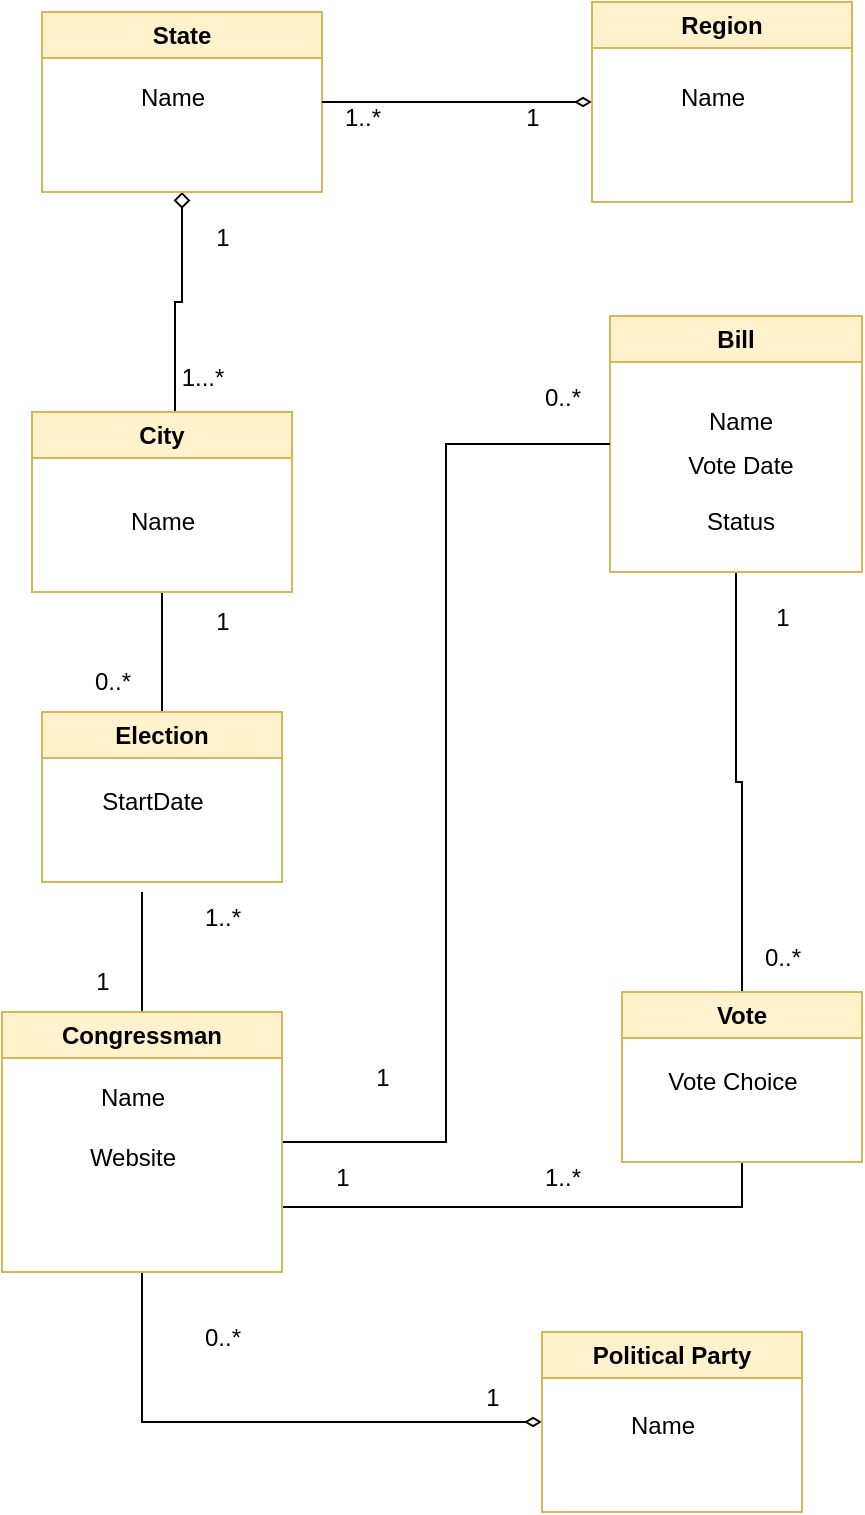 <mxfile version="21.1.8" type="github">
  <diagram id="C5RBs43oDa-KdzZeNtuy" name="Page-1">
    <mxGraphModel dx="712" dy="764" grid="1" gridSize="10" guides="1" tooltips="1" connect="1" arrows="1" fold="1" page="1" pageScale="1" pageWidth="827" pageHeight="1169" math="0" shadow="0">
      <root>
        <mxCell id="WIyWlLk6GJQsqaUBKTNV-0" />
        <mxCell id="WIyWlLk6GJQsqaUBKTNV-1" parent="WIyWlLk6GJQsqaUBKTNV-0" />
        <mxCell id="5be6WnkokCuqDbM2Qebd-19" style="edgeStyle=orthogonalEdgeStyle;rounded=0;orthogonalLoop=1;jettySize=auto;html=1;entryX=0.55;entryY=0;entryDx=0;entryDy=0;entryPerimeter=0;endArrow=none;endFill=0;startArrow=diamond;startFill=0;exitX=0.5;exitY=1;exitDx=0;exitDy=0;" parent="WIyWlLk6GJQsqaUBKTNV-1" source="5be6WnkokCuqDbM2Qebd-0" target="5be6WnkokCuqDbM2Qebd-2" edge="1">
          <mxGeometry relative="1" as="geometry">
            <mxPoint x="127" y="200" as="sourcePoint" />
          </mxGeometry>
        </mxCell>
        <mxCell id="5be6WnkokCuqDbM2Qebd-0" value="State" style="swimlane;whiteSpace=wrap;html=1;fillColor=#fff2cc;strokeColor=#d6b656;" parent="WIyWlLk6GJQsqaUBKTNV-1" vertex="1">
          <mxGeometry x="60" y="70" width="140" height="90" as="geometry" />
        </mxCell>
        <mxCell id="5be6WnkokCuqDbM2Qebd-6" value="Name" style="text;html=1;align=center;verticalAlign=middle;resizable=0;points=[];autosize=1;strokeColor=none;fillColor=none;" parent="5be6WnkokCuqDbM2Qebd-0" vertex="1">
          <mxGeometry x="35" y="28" width="60" height="30" as="geometry" />
        </mxCell>
        <mxCell id="5be6WnkokCuqDbM2Qebd-16" style="edgeStyle=orthogonalEdgeStyle;rounded=0;orthogonalLoop=1;jettySize=auto;html=1;exitX=0;exitY=0.5;exitDx=0;exitDy=0;entryX=1;entryY=0.5;entryDx=0;entryDy=0;endArrow=none;endFill=0;startArrow=diamondThin;startFill=0;" parent="WIyWlLk6GJQsqaUBKTNV-1" source="5be6WnkokCuqDbM2Qebd-1" target="5be6WnkokCuqDbM2Qebd-0" edge="1">
          <mxGeometry relative="1" as="geometry" />
        </mxCell>
        <mxCell id="5be6WnkokCuqDbM2Qebd-1" value="Region" style="swimlane;whiteSpace=wrap;html=1;fillColor=#fff2cc;strokeColor=#d6b656;" parent="WIyWlLk6GJQsqaUBKTNV-1" vertex="1">
          <mxGeometry x="335" y="65" width="130" height="100" as="geometry" />
        </mxCell>
        <mxCell id="5be6WnkokCuqDbM2Qebd-7" value="Name" style="text;html=1;align=center;verticalAlign=middle;resizable=0;points=[];autosize=1;strokeColor=none;fillColor=none;" parent="5be6WnkokCuqDbM2Qebd-1" vertex="1">
          <mxGeometry x="30" y="33" width="60" height="30" as="geometry" />
        </mxCell>
        <mxCell id="5be6WnkokCuqDbM2Qebd-26" style="edgeStyle=orthogonalEdgeStyle;rounded=0;orthogonalLoop=1;jettySize=auto;html=1;exitX=0.5;exitY=1;exitDx=0;exitDy=0;entryX=0.5;entryY=0;entryDx=0;entryDy=0;endArrow=none;endFill=0;" parent="WIyWlLk6GJQsqaUBKTNV-1" source="5be6WnkokCuqDbM2Qebd-2" target="5be6WnkokCuqDbM2Qebd-24" edge="1">
          <mxGeometry relative="1" as="geometry" />
        </mxCell>
        <mxCell id="5be6WnkokCuqDbM2Qebd-2" value="City" style="swimlane;whiteSpace=wrap;html=1;fillColor=#fff2cc;strokeColor=#d6b656;startSize=23;" parent="WIyWlLk6GJQsqaUBKTNV-1" vertex="1">
          <mxGeometry x="55" y="270" width="130" height="90" as="geometry" />
        </mxCell>
        <mxCell id="5be6WnkokCuqDbM2Qebd-8" value="Name" style="text;html=1;align=center;verticalAlign=middle;resizable=0;points=[];autosize=1;strokeColor=none;fillColor=none;" parent="5be6WnkokCuqDbM2Qebd-2" vertex="1">
          <mxGeometry x="35" y="40" width="60" height="30" as="geometry" />
        </mxCell>
        <mxCell id="5be6WnkokCuqDbM2Qebd-44" style="edgeStyle=orthogonalEdgeStyle;rounded=0;orthogonalLoop=1;jettySize=auto;html=1;exitX=0.5;exitY=1;exitDx=0;exitDy=0;entryX=0.5;entryY=0;entryDx=0;entryDy=0;endArrow=none;endFill=0;" parent="WIyWlLk6GJQsqaUBKTNV-1" source="5be6WnkokCuqDbM2Qebd-4" target="5be6WnkokCuqDbM2Qebd-39" edge="1">
          <mxGeometry relative="1" as="geometry" />
        </mxCell>
        <mxCell id="5be6WnkokCuqDbM2Qebd-4" value="Bill" style="swimlane;whiteSpace=wrap;html=1;fillColor=#fff2cc;strokeColor=#d6b656;startSize=23;" parent="WIyWlLk6GJQsqaUBKTNV-1" vertex="1">
          <mxGeometry x="344" y="222" width="126" height="128" as="geometry" />
        </mxCell>
        <mxCell id="5be6WnkokCuqDbM2Qebd-10" value="Name" style="text;html=1;align=center;verticalAlign=middle;resizable=0;points=[];autosize=1;strokeColor=none;fillColor=none;" parent="5be6WnkokCuqDbM2Qebd-4" vertex="1">
          <mxGeometry x="35" y="38" width="60" height="30" as="geometry" />
        </mxCell>
        <mxCell id="5be6WnkokCuqDbM2Qebd-11" value="Vote Date" style="text;html=1;align=center;verticalAlign=middle;resizable=0;points=[];autosize=1;strokeColor=none;fillColor=none;" parent="5be6WnkokCuqDbM2Qebd-4" vertex="1">
          <mxGeometry x="25" y="60" width="80" height="30" as="geometry" />
        </mxCell>
        <mxCell id="5be6WnkokCuqDbM2Qebd-12" value="Status" style="text;html=1;align=center;verticalAlign=middle;resizable=0;points=[];autosize=1;strokeColor=none;fillColor=none;" parent="5be6WnkokCuqDbM2Qebd-4" vertex="1">
          <mxGeometry x="35" y="88" width="60" height="30" as="geometry" />
        </mxCell>
        <mxCell id="5be6WnkokCuqDbM2Qebd-33" style="edgeStyle=orthogonalEdgeStyle;rounded=0;orthogonalLoop=1;jettySize=auto;html=1;exitX=0;exitY=0.5;exitDx=0;exitDy=0;entryX=0.5;entryY=1;entryDx=0;entryDy=0;endArrow=none;endFill=0;startArrow=diamondThin;startFill=0;" parent="WIyWlLk6GJQsqaUBKTNV-1" source="5be6WnkokCuqDbM2Qebd-5" target="5be6WnkokCuqDbM2Qebd-3" edge="1">
          <mxGeometry relative="1" as="geometry" />
        </mxCell>
        <mxCell id="5be6WnkokCuqDbM2Qebd-5" value="Political Party" style="swimlane;whiteSpace=wrap;html=1;fillColor=#fff2cc;strokeColor=#d6b656;startSize=23;" parent="WIyWlLk6GJQsqaUBKTNV-1" vertex="1">
          <mxGeometry x="310" y="730" width="130" height="90" as="geometry" />
        </mxCell>
        <mxCell id="5be6WnkokCuqDbM2Qebd-13" value="Name" style="text;html=1;align=center;verticalAlign=middle;resizable=0;points=[];autosize=1;strokeColor=none;fillColor=none;" parent="5be6WnkokCuqDbM2Qebd-5" vertex="1">
          <mxGeometry x="30" y="32" width="60" height="30" as="geometry" />
        </mxCell>
        <mxCell id="5be6WnkokCuqDbM2Qebd-17" value="1..*" style="text;html=1;align=center;verticalAlign=middle;resizable=0;points=[];autosize=1;strokeColor=none;fillColor=none;" parent="WIyWlLk6GJQsqaUBKTNV-1" vertex="1">
          <mxGeometry x="200" y="108" width="40" height="30" as="geometry" />
        </mxCell>
        <mxCell id="5be6WnkokCuqDbM2Qebd-18" value="1" style="text;html=1;align=center;verticalAlign=middle;resizable=0;points=[];autosize=1;strokeColor=none;fillColor=none;" parent="WIyWlLk6GJQsqaUBKTNV-1" vertex="1">
          <mxGeometry x="290" y="108" width="30" height="30" as="geometry" />
        </mxCell>
        <mxCell id="5be6WnkokCuqDbM2Qebd-21" value="1" style="text;html=1;align=center;verticalAlign=middle;resizable=0;points=[];autosize=1;strokeColor=none;fillColor=none;" parent="WIyWlLk6GJQsqaUBKTNV-1" vertex="1">
          <mxGeometry x="135" y="168" width="30" height="30" as="geometry" />
        </mxCell>
        <mxCell id="5be6WnkokCuqDbM2Qebd-22" value="1...*" style="text;html=1;align=center;verticalAlign=middle;resizable=0;points=[];autosize=1;strokeColor=none;fillColor=none;" parent="WIyWlLk6GJQsqaUBKTNV-1" vertex="1">
          <mxGeometry x="120" y="238" width="40" height="30" as="geometry" />
        </mxCell>
        <mxCell id="5be6WnkokCuqDbM2Qebd-24" value="Election" style="swimlane;whiteSpace=wrap;html=1;fillColor=#fff2cc;strokeColor=#d6b656;" parent="WIyWlLk6GJQsqaUBKTNV-1" vertex="1">
          <mxGeometry x="60" y="420" width="120" height="85" as="geometry" />
        </mxCell>
        <mxCell id="5be6WnkokCuqDbM2Qebd-25" value="StartDate" style="text;html=1;align=center;verticalAlign=middle;resizable=0;points=[];autosize=1;strokeColor=none;fillColor=none;" parent="5be6WnkokCuqDbM2Qebd-24" vertex="1">
          <mxGeometry x="20" y="30" width="70" height="30" as="geometry" />
        </mxCell>
        <mxCell id="5be6WnkokCuqDbM2Qebd-27" style="edgeStyle=orthogonalEdgeStyle;rounded=0;orthogonalLoop=1;jettySize=auto;html=1;exitX=0.5;exitY=0;exitDx=0;exitDy=0;endArrow=none;endFill=0;startArrow=none;startFill=0;" parent="WIyWlLk6GJQsqaUBKTNV-1" source="5be6WnkokCuqDbM2Qebd-3" edge="1">
          <mxGeometry relative="1" as="geometry">
            <mxPoint x="110" y="510" as="targetPoint" />
          </mxGeometry>
        </mxCell>
        <mxCell id="5be6WnkokCuqDbM2Qebd-41" style="edgeStyle=orthogonalEdgeStyle;rounded=0;orthogonalLoop=1;jettySize=auto;html=1;exitX=1;exitY=0.5;exitDx=0;exitDy=0;entryX=0;entryY=0.5;entryDx=0;entryDy=0;endArrow=none;endFill=0;" parent="WIyWlLk6GJQsqaUBKTNV-1" source="5be6WnkokCuqDbM2Qebd-3" target="5be6WnkokCuqDbM2Qebd-4" edge="1">
          <mxGeometry relative="1" as="geometry" />
        </mxCell>
        <mxCell id="5be6WnkokCuqDbM2Qebd-47" style="edgeStyle=orthogonalEdgeStyle;rounded=0;orthogonalLoop=1;jettySize=auto;html=1;exitX=1;exitY=0.75;exitDx=0;exitDy=0;entryX=0.5;entryY=1;entryDx=0;entryDy=0;endArrow=none;endFill=0;" parent="WIyWlLk6GJQsqaUBKTNV-1" source="5be6WnkokCuqDbM2Qebd-3" target="5be6WnkokCuqDbM2Qebd-39" edge="1">
          <mxGeometry relative="1" as="geometry" />
        </mxCell>
        <mxCell id="5be6WnkokCuqDbM2Qebd-3" value="Congressman" style="swimlane;whiteSpace=wrap;html=1;fillColor=#fff2cc;strokeColor=#d6b656;startSize=23;" parent="WIyWlLk6GJQsqaUBKTNV-1" vertex="1">
          <mxGeometry x="40" y="570" width="140" height="130" as="geometry" />
        </mxCell>
        <mxCell id="5be6WnkokCuqDbM2Qebd-14" value="Website" style="text;html=1;align=center;verticalAlign=middle;resizable=0;points=[];autosize=1;strokeColor=none;fillColor=none;" parent="5be6WnkokCuqDbM2Qebd-3" vertex="1">
          <mxGeometry x="30" y="58" width="70" height="30" as="geometry" />
        </mxCell>
        <mxCell id="5be6WnkokCuqDbM2Qebd-9" value="Name" style="text;html=1;align=center;verticalAlign=middle;resizable=0;points=[];autosize=1;strokeColor=none;fillColor=none;" parent="5be6WnkokCuqDbM2Qebd-3" vertex="1">
          <mxGeometry x="35" y="28" width="60" height="30" as="geometry" />
        </mxCell>
        <mxCell id="5be6WnkokCuqDbM2Qebd-28" value="0..*" style="text;html=1;align=center;verticalAlign=middle;resizable=0;points=[];autosize=1;strokeColor=none;fillColor=none;" parent="WIyWlLk6GJQsqaUBKTNV-1" vertex="1">
          <mxGeometry x="75" y="390" width="40" height="30" as="geometry" />
        </mxCell>
        <mxCell id="5be6WnkokCuqDbM2Qebd-30" value="1" style="text;html=1;align=center;verticalAlign=middle;resizable=0;points=[];autosize=1;strokeColor=none;fillColor=none;" parent="WIyWlLk6GJQsqaUBKTNV-1" vertex="1">
          <mxGeometry x="135" y="360" width="30" height="30" as="geometry" />
        </mxCell>
        <mxCell id="5be6WnkokCuqDbM2Qebd-31" value="1..*" style="text;html=1;align=center;verticalAlign=middle;resizable=0;points=[];autosize=1;strokeColor=none;fillColor=none;" parent="WIyWlLk6GJQsqaUBKTNV-1" vertex="1">
          <mxGeometry x="130" y="508" width="40" height="30" as="geometry" />
        </mxCell>
        <mxCell id="5be6WnkokCuqDbM2Qebd-32" value="1" style="text;html=1;align=center;verticalAlign=middle;resizable=0;points=[];autosize=1;strokeColor=none;fillColor=none;" parent="WIyWlLk6GJQsqaUBKTNV-1" vertex="1">
          <mxGeometry x="75" y="540" width="30" height="30" as="geometry" />
        </mxCell>
        <mxCell id="5be6WnkokCuqDbM2Qebd-34" value="0..*" style="text;html=1;align=center;verticalAlign=middle;resizable=0;points=[];autosize=1;strokeColor=none;fillColor=none;" parent="WIyWlLk6GJQsqaUBKTNV-1" vertex="1">
          <mxGeometry x="130" y="718" width="40" height="30" as="geometry" />
        </mxCell>
        <mxCell id="5be6WnkokCuqDbM2Qebd-35" value="1" style="text;html=1;align=center;verticalAlign=middle;resizable=0;points=[];autosize=1;strokeColor=none;fillColor=none;" parent="WIyWlLk6GJQsqaUBKTNV-1" vertex="1">
          <mxGeometry x="270" y="748" width="30" height="30" as="geometry" />
        </mxCell>
        <mxCell id="5be6WnkokCuqDbM2Qebd-39" value="Vote" style="swimlane;whiteSpace=wrap;html=1;fillColor=#fff2cc;strokeColor=#d6b656;" parent="WIyWlLk6GJQsqaUBKTNV-1" vertex="1">
          <mxGeometry x="350" y="560" width="120" height="85" as="geometry" />
        </mxCell>
        <mxCell id="5be6WnkokCuqDbM2Qebd-40" value="Vote Choice" style="text;html=1;align=center;verticalAlign=middle;resizable=0;points=[];autosize=1;strokeColor=none;fillColor=none;" parent="5be6WnkokCuqDbM2Qebd-39" vertex="1">
          <mxGeometry x="10" y="30" width="90" height="30" as="geometry" />
        </mxCell>
        <mxCell id="5be6WnkokCuqDbM2Qebd-42" value="1" style="text;html=1;align=center;verticalAlign=middle;resizable=0;points=[];autosize=1;strokeColor=none;fillColor=none;" parent="WIyWlLk6GJQsqaUBKTNV-1" vertex="1">
          <mxGeometry x="215" y="588" width="30" height="30" as="geometry" />
        </mxCell>
        <mxCell id="5be6WnkokCuqDbM2Qebd-43" value="0..*" style="text;html=1;align=center;verticalAlign=middle;resizable=0;points=[];autosize=1;strokeColor=none;fillColor=none;" parent="WIyWlLk6GJQsqaUBKTNV-1" vertex="1">
          <mxGeometry x="300" y="248" width="40" height="30" as="geometry" />
        </mxCell>
        <mxCell id="5be6WnkokCuqDbM2Qebd-45" value="1" style="text;html=1;align=center;verticalAlign=middle;resizable=0;points=[];autosize=1;strokeColor=none;fillColor=none;" parent="WIyWlLk6GJQsqaUBKTNV-1" vertex="1">
          <mxGeometry x="415" y="358" width="30" height="30" as="geometry" />
        </mxCell>
        <mxCell id="5be6WnkokCuqDbM2Qebd-46" value="0..*" style="text;html=1;align=center;verticalAlign=middle;resizable=0;points=[];autosize=1;strokeColor=none;fillColor=none;" parent="WIyWlLk6GJQsqaUBKTNV-1" vertex="1">
          <mxGeometry x="410" y="528" width="40" height="30" as="geometry" />
        </mxCell>
        <mxCell id="5be6WnkokCuqDbM2Qebd-48" value="1..*" style="text;html=1;align=center;verticalAlign=middle;resizable=0;points=[];autosize=1;strokeColor=none;fillColor=none;" parent="WIyWlLk6GJQsqaUBKTNV-1" vertex="1">
          <mxGeometry x="300" y="638" width="40" height="30" as="geometry" />
        </mxCell>
        <mxCell id="5be6WnkokCuqDbM2Qebd-49" value="1" style="text;html=1;align=center;verticalAlign=middle;resizable=0;points=[];autosize=1;strokeColor=none;fillColor=none;" parent="WIyWlLk6GJQsqaUBKTNV-1" vertex="1">
          <mxGeometry x="195" y="638" width="30" height="30" as="geometry" />
        </mxCell>
      </root>
    </mxGraphModel>
  </diagram>
</mxfile>
